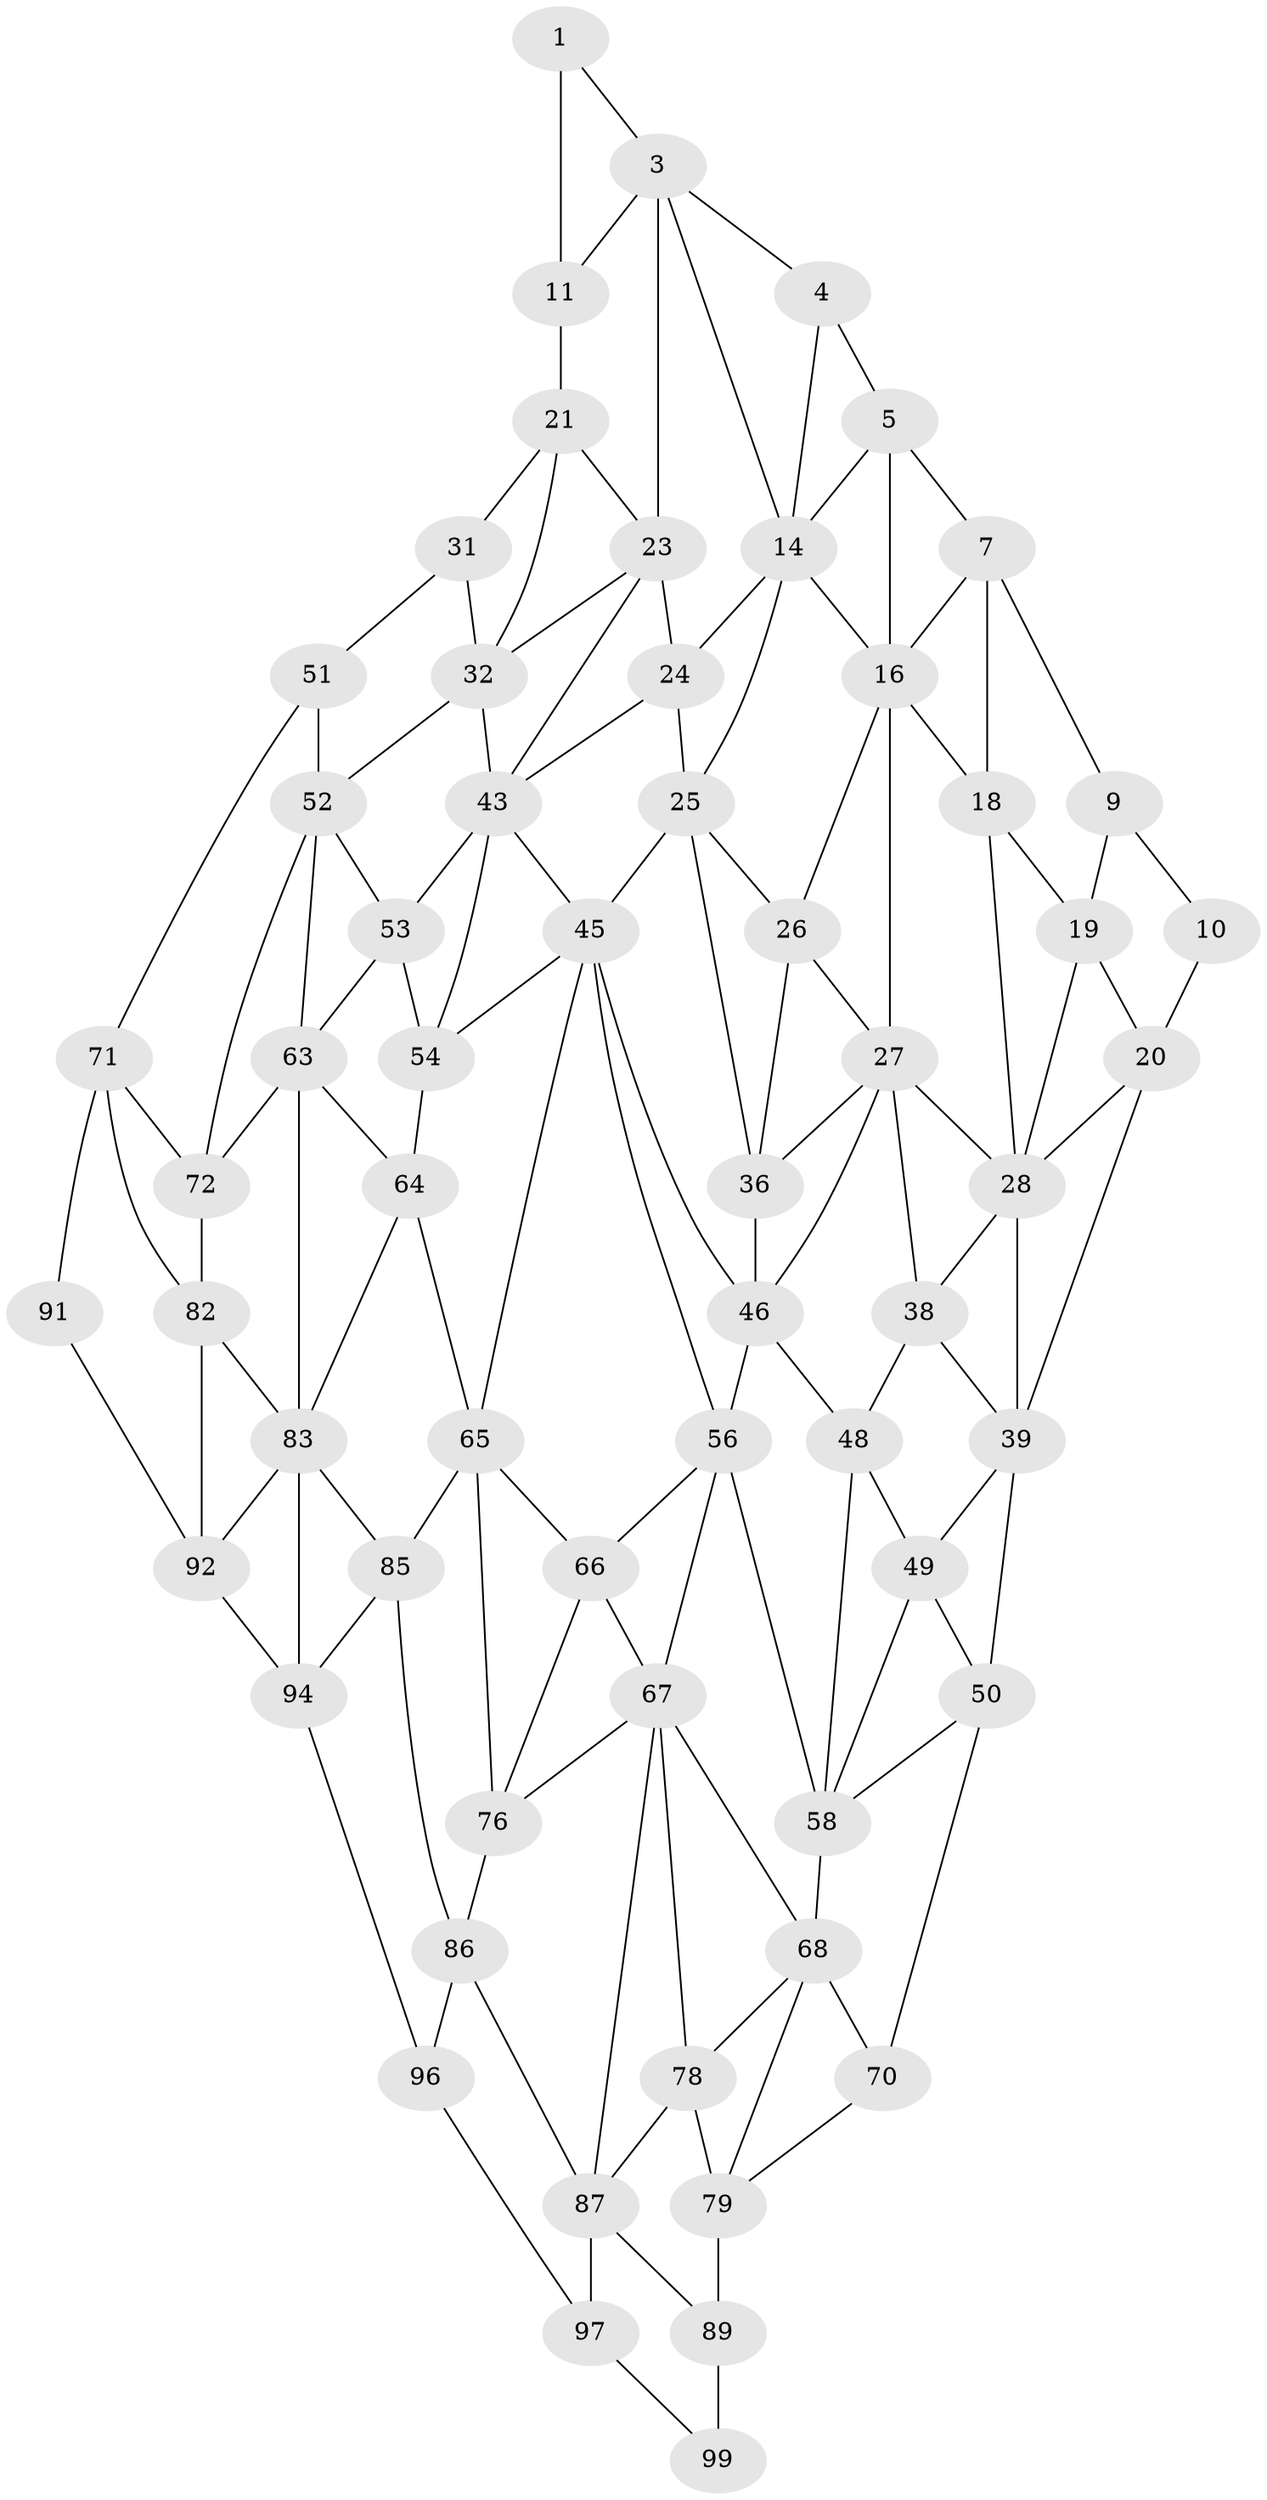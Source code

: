 // original degree distribution, {2: 0.04, 3: 0.32, 4: 0.64}
// Generated by graph-tools (version 1.1) at 2025/11/02/21/25 10:11:11]
// undirected, 61 vertices, 128 edges
graph export_dot {
graph [start="1"]
  node [color=gray90,style=filled];
  1 [super="+2"];
  3 [super="+13"];
  4;
  5 [super="+6"];
  7 [super="+8"];
  9;
  10;
  11 [super="+12"];
  14 [super="+15"];
  16 [super="+17"];
  18;
  19;
  20 [super="+30"];
  21 [super="+22"];
  23 [super="+33"];
  24 [super="+34"];
  25 [super="+35"];
  26;
  27 [super="+37"];
  28 [super="+29"];
  31 [super="+41"];
  32 [super="+42"];
  36;
  38;
  39 [super="+40"];
  43 [super="+44"];
  45 [super="+55"];
  46 [super="+47"];
  48;
  49;
  50 [super="+60"];
  51 [super="+61"];
  52 [super="+62"];
  53;
  54;
  56 [super="+57"];
  58 [super="+59"];
  63 [super="+73"];
  64 [super="+74"];
  65 [super="+75"];
  66;
  67 [super="+77"];
  68 [super="+69"];
  70;
  71 [super="+81"];
  72;
  76;
  78;
  79 [super="+80"];
  82;
  83 [super="+84"];
  85;
  86;
  87 [super="+88"];
  89 [super="+90"];
  91;
  92 [super="+93"];
  94 [super="+95"];
  96;
  97 [super="+98"];
  99 [super="+100"];
  1 -- 11 [weight=2];
  1 -- 3;
  3 -- 4;
  3 -- 14;
  3 -- 23;
  3 -- 11;
  4 -- 14;
  4 -- 5;
  5 -- 16;
  5 -- 7;
  5 -- 14;
  7 -- 16;
  7 -- 9;
  7 -- 18;
  9 -- 19;
  9 -- 10;
  10 -- 20;
  11 -- 21 [weight=2];
  14 -- 24;
  14 -- 16;
  14 -- 25;
  16 -- 26;
  16 -- 18;
  16 -- 27;
  18 -- 28;
  18 -- 19;
  19 -- 20;
  19 -- 28;
  20 -- 28;
  20 -- 39;
  21 -- 31;
  21 -- 32;
  21 -- 23;
  23 -- 24 [weight=2];
  23 -- 32;
  23 -- 43;
  24 -- 25 [weight=2];
  24 -- 43;
  25 -- 26;
  25 -- 36;
  25 -- 45;
  26 -- 36;
  26 -- 27;
  27 -- 28;
  27 -- 36;
  27 -- 38;
  27 -- 46;
  28 -- 38;
  28 -- 39;
  31 -- 32 [weight=2];
  31 -- 51;
  32 -- 43;
  32 -- 52;
  36 -- 46;
  38 -- 48;
  38 -- 39;
  39 -- 49;
  39 -- 50;
  43 -- 53;
  43 -- 45;
  43 -- 54;
  45 -- 46;
  45 -- 56;
  45 -- 65;
  45 -- 54;
  46 -- 56 [weight=2];
  46 -- 48;
  48 -- 58;
  48 -- 49;
  49 -- 50;
  49 -- 58;
  50 -- 58;
  50 -- 70;
  51 -- 52 [weight=2];
  51 -- 71;
  52 -- 53;
  52 -- 72;
  52 -- 63;
  53 -- 63;
  53 -- 54;
  54 -- 64;
  56 -- 66;
  56 -- 58;
  56 -- 67;
  58 -- 68 [weight=2];
  63 -- 64 [weight=2];
  63 -- 72;
  63 -- 83;
  64 -- 65 [weight=2];
  64 -- 83;
  65 -- 66;
  65 -- 76;
  65 -- 85;
  66 -- 76;
  66 -- 67;
  67 -- 68;
  67 -- 76;
  67 -- 78;
  67 -- 87;
  68 -- 78;
  68 -- 70;
  68 -- 79;
  70 -- 79;
  71 -- 72;
  71 -- 82;
  71 -- 91;
  72 -- 82;
  76 -- 86;
  78 -- 79;
  78 -- 87;
  79 -- 89 [weight=2];
  82 -- 92;
  82 -- 83;
  83 -- 85;
  83 -- 94;
  83 -- 92;
  85 -- 86;
  85 -- 94;
  86 -- 96;
  86 -- 87;
  87 -- 97 [weight=2];
  87 -- 89;
  89 -- 99 [weight=2];
  91 -- 92;
  92 -- 94;
  94 -- 96;
  96 -- 97;
  97 -- 99;
}
